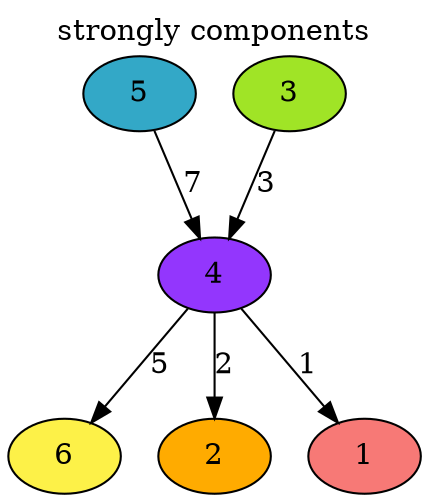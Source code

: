 digraph {label="strongly components"
labelloc = t;sep="0.8";5 [fillcolor="#33a8c7" style=filled];3 [fillcolor="#a0e426" style=filled];4 [fillcolor="#9336fd" style=filled];6 [fillcolor="#fdf148" style=filled];2 [fillcolor="#ffab00" style=filled];1 [fillcolor="#f77976" style=filled];4 -> 2[label="2"];3 -> 4[label="3"];4 -> 1[label="1"];4 -> 6[label="5"];5 -> 4[label="7"];}
